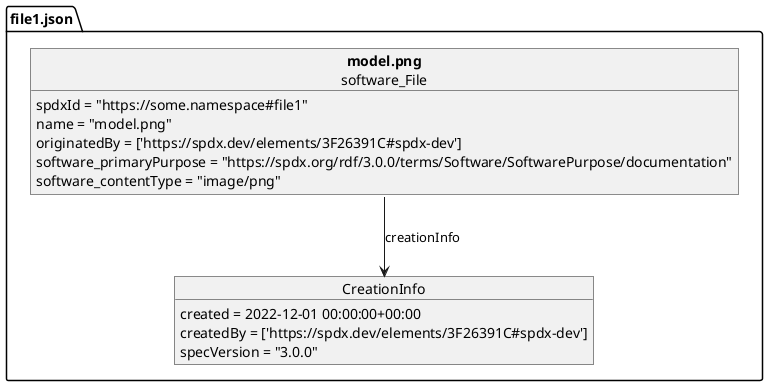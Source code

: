 @startuml
Package "file1.json" as 4f5c1507eb5bb88e8b5688fd039b2bb4 {
object "<b>model.png</b>\nsoftware_File" as 4f5c1507eb5bb88e8b5688fd039b2bb4_o1
object "CreationInfo" as 4f5c1507eb5bb88e8b5688fd039b2bb4_o2
}
4f5c1507eb5bb88e8b5688fd039b2bb4_o1 : spdxId = "https://some.namespace#file1"
4f5c1507eb5bb88e8b5688fd039b2bb4_o2 : created = 2022-12-01 00:00:00+00:00
4f5c1507eb5bb88e8b5688fd039b2bb4_o2 : createdBy = ['https://spdx.dev/elements/3F26391C#spdx-dev']
4f5c1507eb5bb88e8b5688fd039b2bb4_o2 : specVersion = "3.0.0"
4f5c1507eb5bb88e8b5688fd039b2bb4_o1::creationInfo --> 4f5c1507eb5bb88e8b5688fd039b2bb4_o2 : creationInfo
4f5c1507eb5bb88e8b5688fd039b2bb4_o1 : name = "model.png"
4f5c1507eb5bb88e8b5688fd039b2bb4_o1 : originatedBy = ['https://spdx.dev/elements/3F26391C#spdx-dev']
4f5c1507eb5bb88e8b5688fd039b2bb4_o1 : software_primaryPurpose = "https://spdx.org/rdf/3.0.0/terms/Software/SoftwarePurpose/documentation"
4f5c1507eb5bb88e8b5688fd039b2bb4_o1 : software_contentType = "image/png"
@enduml
